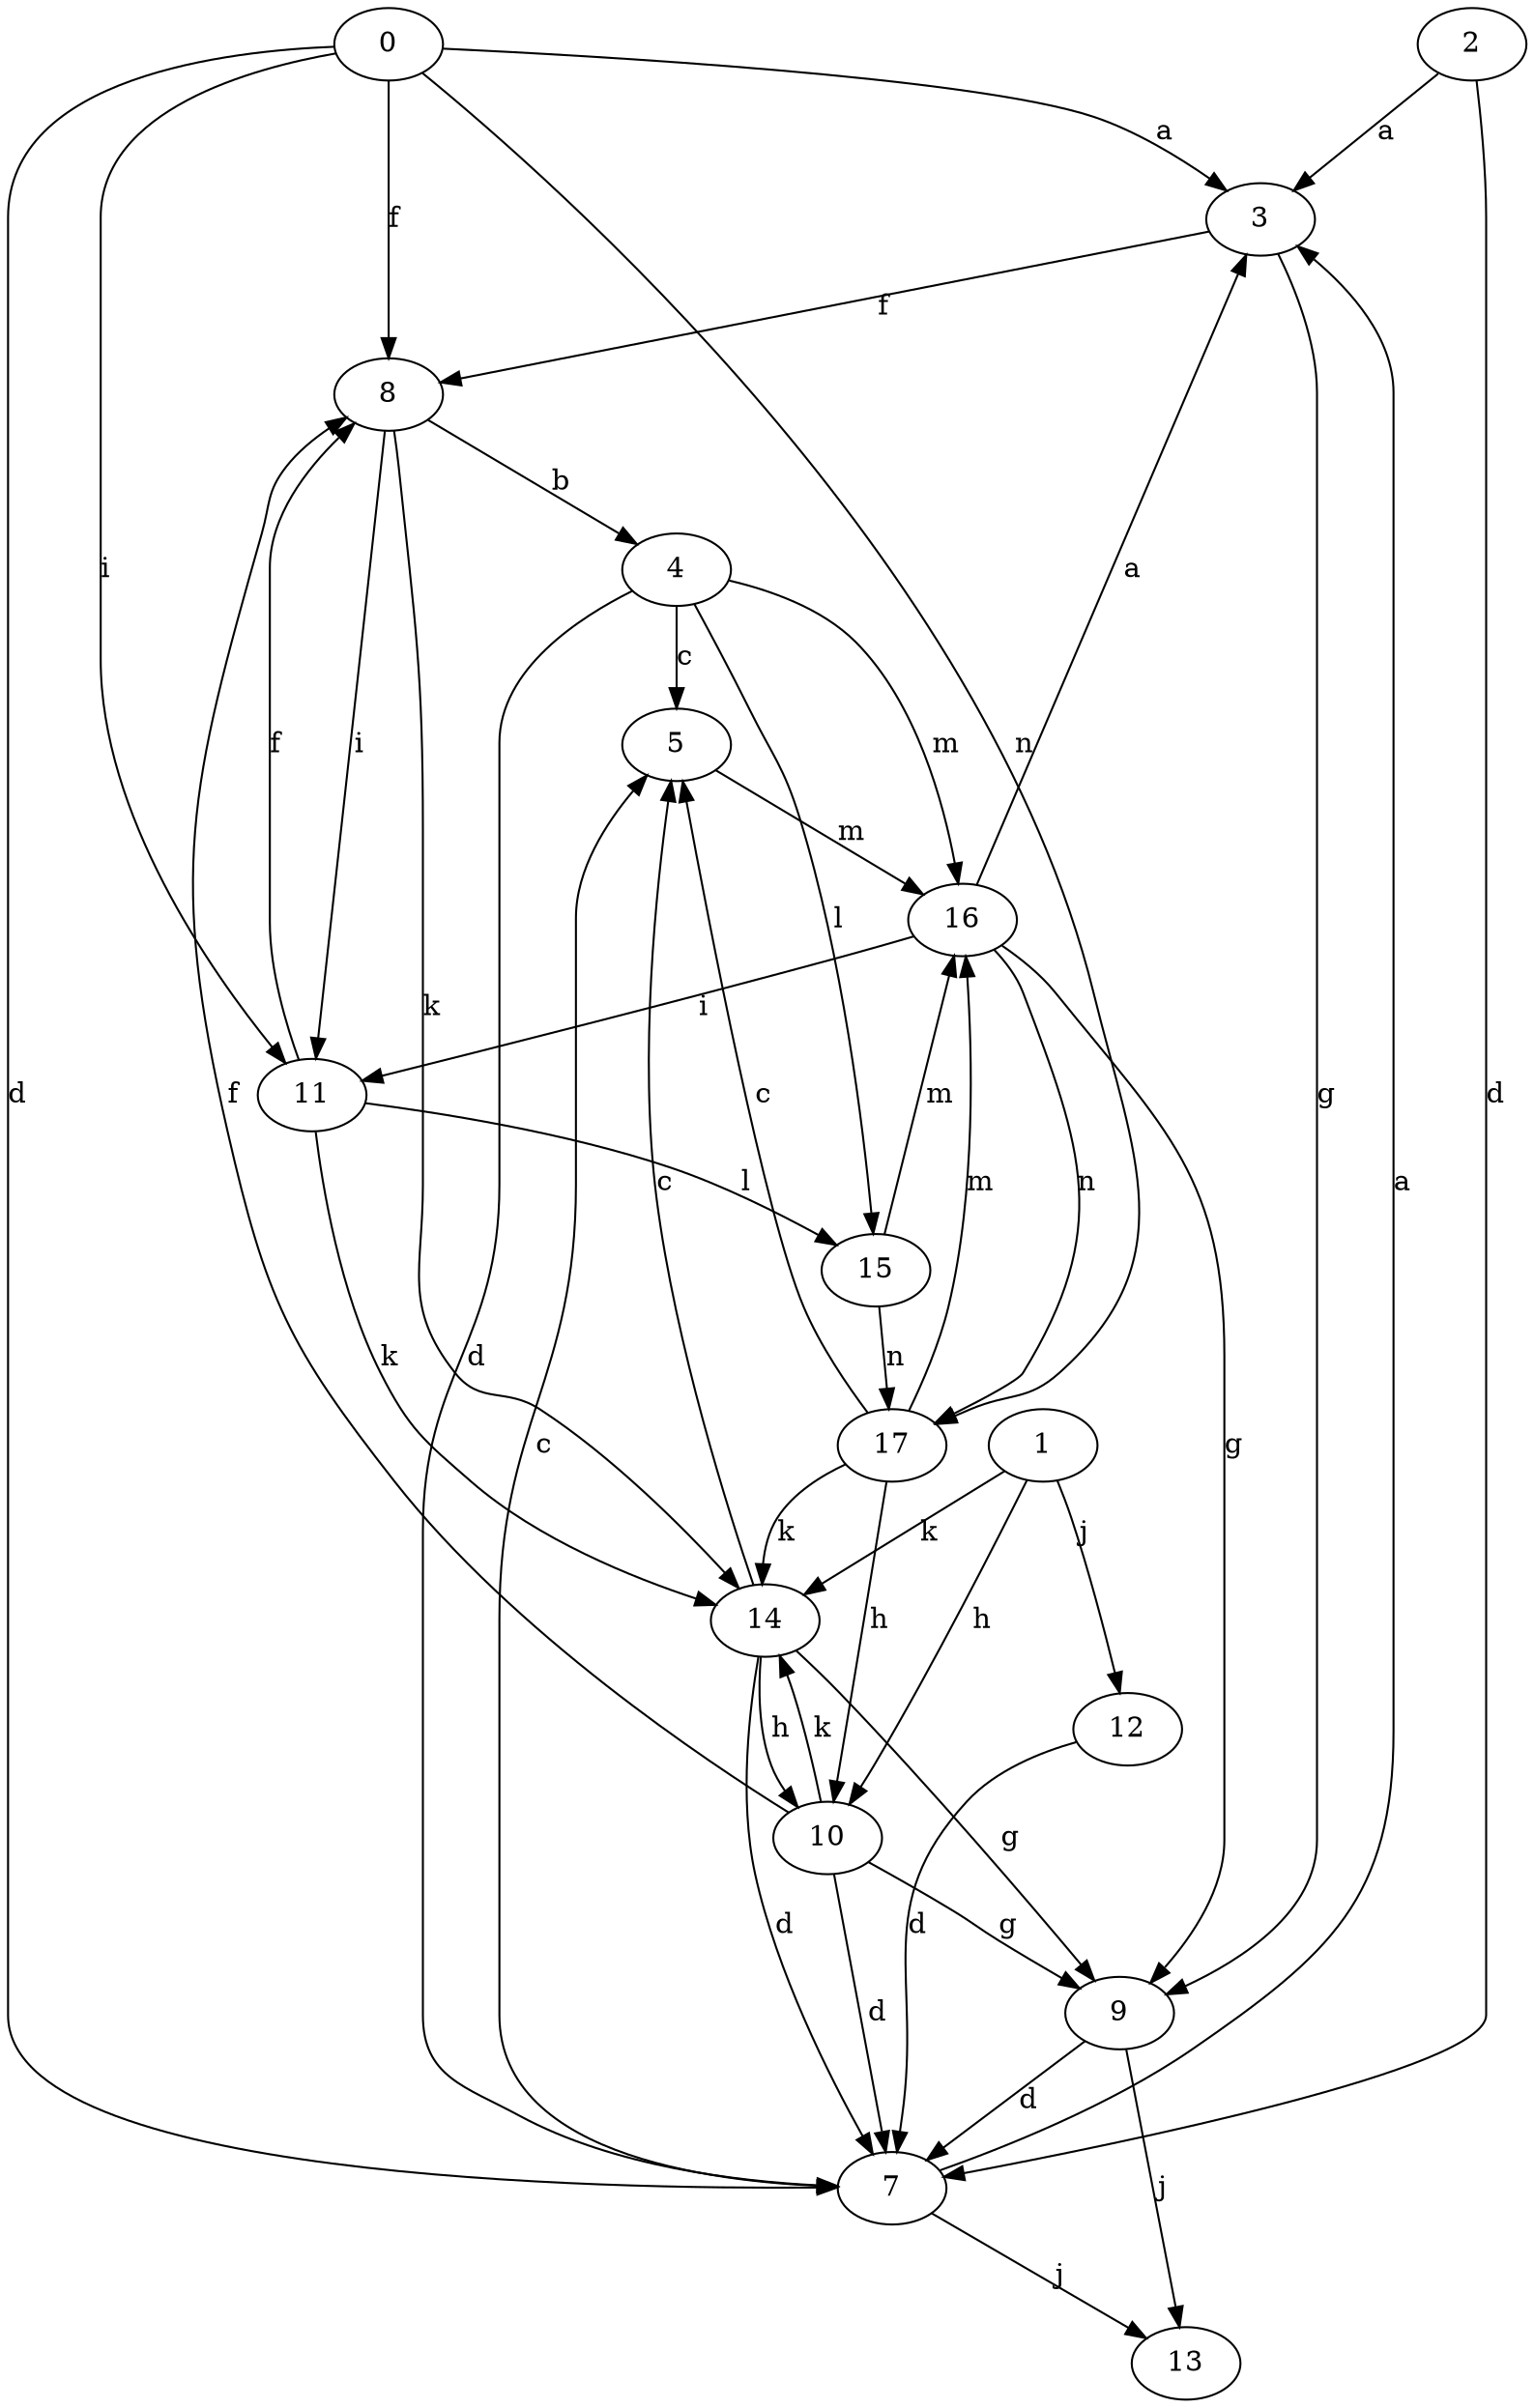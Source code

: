 strict digraph  {
2;
3;
4;
0;
5;
7;
8;
9;
10;
1;
11;
12;
13;
14;
15;
16;
17;
2 -> 3  [label=a];
2 -> 7  [label=d];
3 -> 8  [label=f];
3 -> 9  [label=g];
4 -> 5  [label=c];
4 -> 7  [label=d];
4 -> 15  [label=l];
4 -> 16  [label=m];
0 -> 3  [label=a];
0 -> 7  [label=d];
0 -> 8  [label=f];
0 -> 11  [label=i];
0 -> 17  [label=n];
5 -> 16  [label=m];
7 -> 3  [label=a];
7 -> 5  [label=c];
7 -> 13  [label=j];
8 -> 4  [label=b];
8 -> 11  [label=i];
8 -> 14  [label=k];
9 -> 7  [label=d];
9 -> 13  [label=j];
10 -> 7  [label=d];
10 -> 8  [label=f];
10 -> 9  [label=g];
10 -> 14  [label=k];
1 -> 10  [label=h];
1 -> 12  [label=j];
1 -> 14  [label=k];
11 -> 8  [label=f];
11 -> 14  [label=k];
11 -> 15  [label=l];
12 -> 7  [label=d];
14 -> 5  [label=c];
14 -> 7  [label=d];
14 -> 9  [label=g];
14 -> 10  [label=h];
15 -> 16  [label=m];
15 -> 17  [label=n];
16 -> 3  [label=a];
16 -> 9  [label=g];
16 -> 11  [label=i];
16 -> 17  [label=n];
17 -> 5  [label=c];
17 -> 10  [label=h];
17 -> 14  [label=k];
17 -> 16  [label=m];
}
